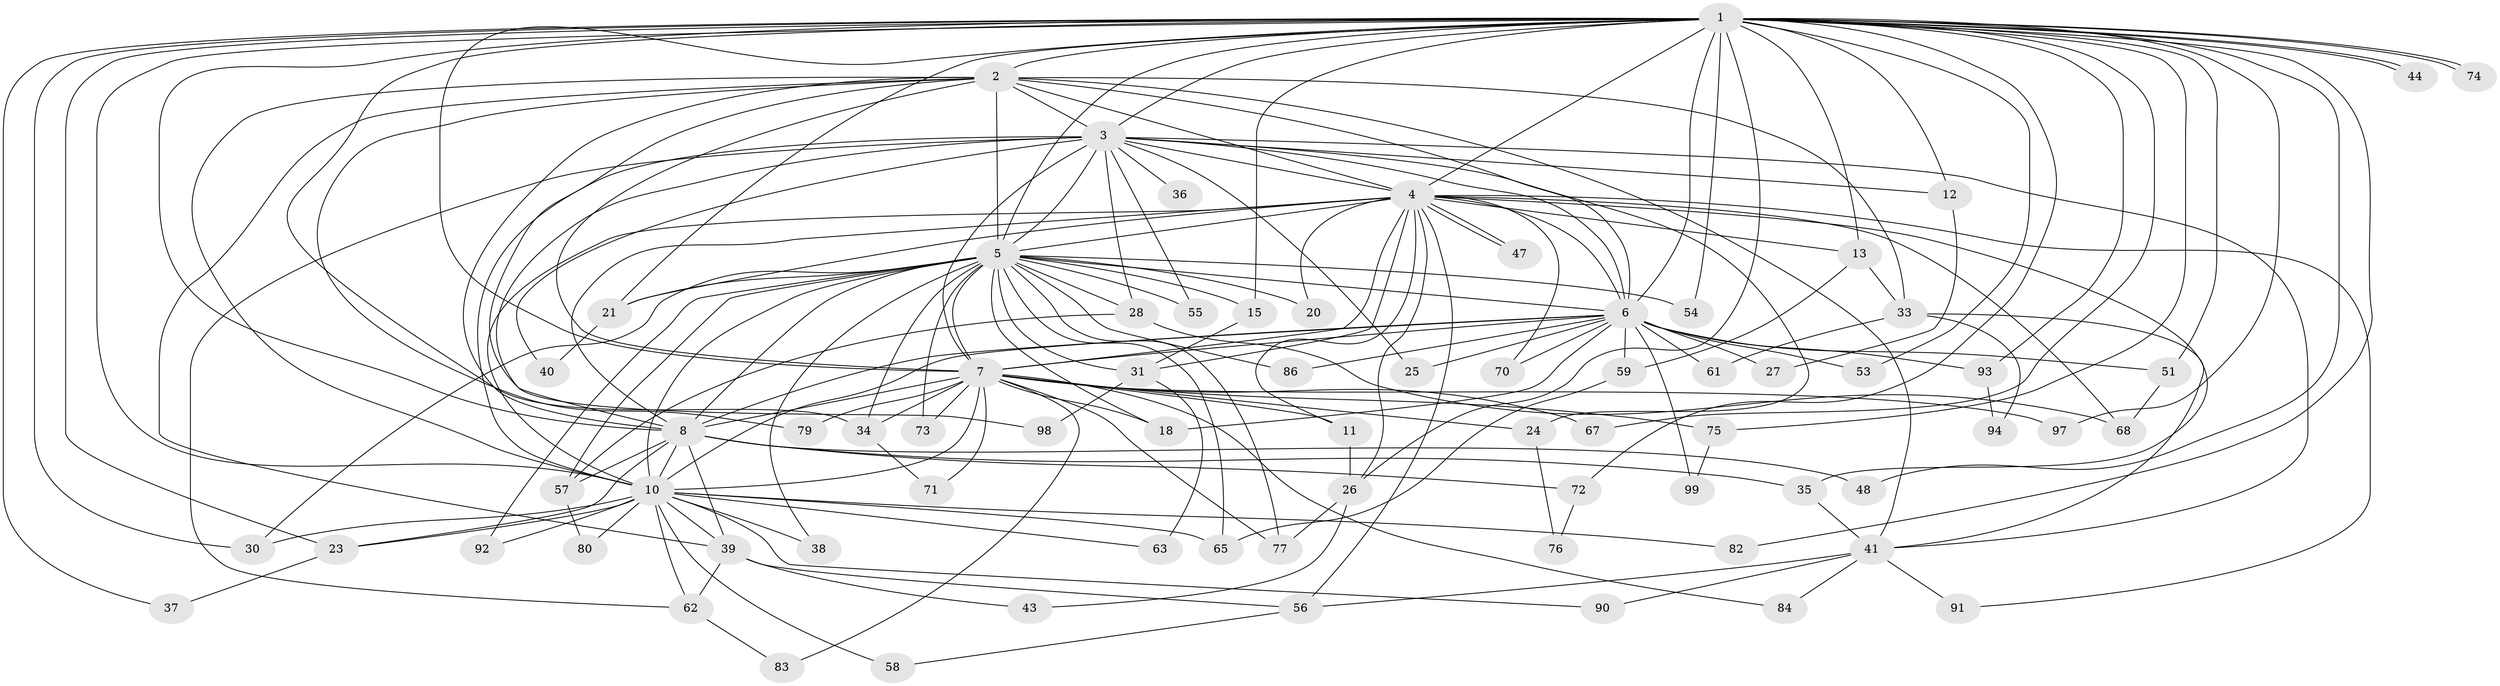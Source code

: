 // original degree distribution, {33: 0.010101010101010102, 16: 0.010101010101010102, 19: 0.010101010101010102, 23: 0.010101010101010102, 17: 0.010101010101010102, 22: 0.020202020202020204, 14: 0.010101010101010102, 18: 0.010101010101010102, 20: 0.010101010101010102, 4: 0.13131313131313133, 3: 0.2222222222222222, 5: 0.04040404040404041, 2: 0.494949494949495, 6: 0.010101010101010102}
// Generated by graph-tools (version 1.1) at 2025/41/03/06/25 10:41:41]
// undirected, 73 vertices, 179 edges
graph export_dot {
graph [start="1"]
  node [color=gray90,style=filled];
  1 [super="+17"];
  2 [super="+50"];
  3 [super="+14"];
  4 [super="+96"];
  5 [super="+9"];
  6 [super="+49"];
  7 [super="+64"];
  8 [super="+32"];
  10 [super="+19"];
  11 [super="+46"];
  12;
  13 [super="+16"];
  15 [super="+22"];
  18 [super="+29"];
  20;
  21 [super="+52"];
  23 [super="+89"];
  24;
  25;
  26;
  27;
  28;
  30 [super="+66"];
  31 [super="+45"];
  33 [super="+78"];
  34;
  35;
  36;
  37;
  38;
  39 [super="+42"];
  40;
  41 [super="+85"];
  43;
  44;
  47;
  48;
  51;
  53;
  54;
  55;
  56 [super="+69"];
  57 [super="+60"];
  58;
  59;
  61;
  62 [super="+87"];
  63;
  65 [super="+95"];
  67;
  68 [super="+81"];
  70;
  71;
  72;
  73;
  74;
  75;
  76;
  77 [super="+88"];
  79;
  80;
  82;
  83;
  84;
  86;
  90;
  91;
  92;
  93;
  94;
  97;
  98;
  99;
  1 -- 2;
  1 -- 3;
  1 -- 4;
  1 -- 5 [weight=2];
  1 -- 6;
  1 -- 7 [weight=2];
  1 -- 8;
  1 -- 10;
  1 -- 12;
  1 -- 13;
  1 -- 15 [weight=2];
  1 -- 26;
  1 -- 34;
  1 -- 37;
  1 -- 44;
  1 -- 44;
  1 -- 48;
  1 -- 51;
  1 -- 53;
  1 -- 54;
  1 -- 67;
  1 -- 72;
  1 -- 74;
  1 -- 74;
  1 -- 75;
  1 -- 82;
  1 -- 93;
  1 -- 97;
  1 -- 23;
  1 -- 21;
  1 -- 30;
  2 -- 3;
  2 -- 4;
  2 -- 5 [weight=2];
  2 -- 6 [weight=2];
  2 -- 7;
  2 -- 8 [weight=2];
  2 -- 10;
  2 -- 33;
  2 -- 39;
  2 -- 41;
  2 -- 79;
  2 -- 98;
  3 -- 4;
  3 -- 5 [weight=2];
  3 -- 6;
  3 -- 7 [weight=2];
  3 -- 8;
  3 -- 10 [weight=2];
  3 -- 12;
  3 -- 24;
  3 -- 25;
  3 -- 28;
  3 -- 36 [weight=2];
  3 -- 40;
  3 -- 55;
  3 -- 62;
  3 -- 41;
  4 -- 5 [weight=2];
  4 -- 6;
  4 -- 7;
  4 -- 8;
  4 -- 10;
  4 -- 11 [weight=2];
  4 -- 13;
  4 -- 20;
  4 -- 21;
  4 -- 26;
  4 -- 31;
  4 -- 35;
  4 -- 47;
  4 -- 47;
  4 -- 56;
  4 -- 70;
  4 -- 91;
  4 -- 68;
  5 -- 6 [weight=2];
  5 -- 7 [weight=2];
  5 -- 8 [weight=2];
  5 -- 10 [weight=2];
  5 -- 21;
  5 -- 28;
  5 -- 30;
  5 -- 73;
  5 -- 86;
  5 -- 92;
  5 -- 31;
  5 -- 34;
  5 -- 38;
  5 -- 77;
  5 -- 15;
  5 -- 20;
  5 -- 54;
  5 -- 55;
  5 -- 57;
  5 -- 18;
  5 -- 65;
  6 -- 7;
  6 -- 8;
  6 -- 10;
  6 -- 18;
  6 -- 25;
  6 -- 27 [weight=2];
  6 -- 51;
  6 -- 53;
  6 -- 59;
  6 -- 61;
  6 -- 70;
  6 -- 86;
  6 -- 93;
  6 -- 99;
  7 -- 8;
  7 -- 10;
  7 -- 11;
  7 -- 18;
  7 -- 24;
  7 -- 67;
  7 -- 71;
  7 -- 77;
  7 -- 79;
  7 -- 83;
  7 -- 84;
  7 -- 97;
  7 -- 73;
  7 -- 34;
  7 -- 75;
  8 -- 10;
  8 -- 23;
  8 -- 35;
  8 -- 48;
  8 -- 72;
  8 -- 57;
  8 -- 39;
  10 -- 30;
  10 -- 38;
  10 -- 39;
  10 -- 63;
  10 -- 65;
  10 -- 80;
  10 -- 82;
  10 -- 90;
  10 -- 58;
  10 -- 92;
  10 -- 62;
  10 -- 23;
  11 -- 26;
  12 -- 27;
  13 -- 33;
  13 -- 59;
  15 -- 31;
  21 -- 40;
  23 -- 37;
  24 -- 76;
  26 -- 43;
  26 -- 77;
  28 -- 57;
  28 -- 68;
  31 -- 98;
  31 -- 63;
  33 -- 61;
  33 -- 94;
  33 -- 41;
  34 -- 71;
  35 -- 41;
  39 -- 56;
  39 -- 43;
  39 -- 62;
  41 -- 56;
  41 -- 84;
  41 -- 91;
  41 -- 90;
  51 -- 68;
  56 -- 58;
  57 -- 80;
  59 -- 65;
  62 -- 83;
  72 -- 76;
  75 -- 99;
  93 -- 94;
}
